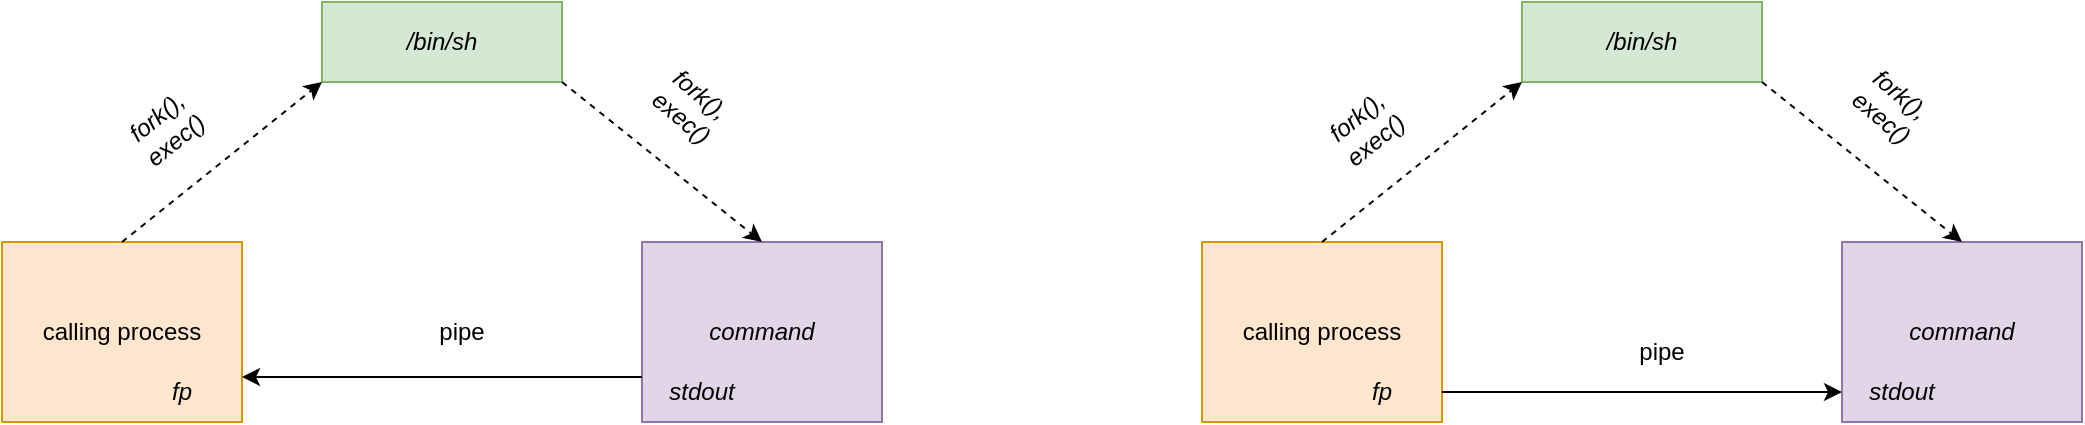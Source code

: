 <mxfile version="27.0.6">
  <diagram name="Page-1" id="7ayj2I0rk5W9dbh292fg">
    <mxGraphModel dx="1426" dy="790" grid="1" gridSize="10" guides="1" tooltips="1" connect="1" arrows="1" fold="1" page="1" pageScale="1" pageWidth="850" pageHeight="1100" math="0" shadow="0">
      <root>
        <mxCell id="0" />
        <mxCell id="1" parent="0" />
        <mxCell id="MxzqCdwi-qSanjnbXT9f-1" value="calling process" style="rounded=0;whiteSpace=wrap;html=1;fillColor=#ffe6cc;strokeColor=#d79b00;" vertex="1" parent="1">
          <mxGeometry x="40" y="280" width="120" height="90" as="geometry" />
        </mxCell>
        <mxCell id="MxzqCdwi-qSanjnbXT9f-2" value="&lt;i&gt;/bin/sh&lt;/i&gt;" style="rounded=0;whiteSpace=wrap;html=1;fillColor=#d5e8d4;strokeColor=#82b366;" vertex="1" parent="1">
          <mxGeometry x="200" y="160" width="120" height="40" as="geometry" />
        </mxCell>
        <mxCell id="MxzqCdwi-qSanjnbXT9f-3" value="&lt;i&gt;command&lt;/i&gt;" style="rounded=0;whiteSpace=wrap;html=1;fillColor=#e1d5e7;strokeColor=#9673a6;" vertex="1" parent="1">
          <mxGeometry x="360" y="280" width="120" height="90" as="geometry" />
        </mxCell>
        <mxCell id="MxzqCdwi-qSanjnbXT9f-4" value="" style="endArrow=classic;html=1;rounded=0;exitX=0.5;exitY=0;exitDx=0;exitDy=0;entryX=0;entryY=1;entryDx=0;entryDy=0;dashed=1;" edge="1" parent="1" source="MxzqCdwi-qSanjnbXT9f-1" target="MxzqCdwi-qSanjnbXT9f-2">
          <mxGeometry width="50" height="50" relative="1" as="geometry">
            <mxPoint x="440" y="440" as="sourcePoint" />
            <mxPoint x="490" y="390" as="targetPoint" />
          </mxGeometry>
        </mxCell>
        <mxCell id="MxzqCdwi-qSanjnbXT9f-5" value="" style="endArrow=classic;html=1;rounded=0;exitX=1;exitY=1;exitDx=0;exitDy=0;entryX=0.5;entryY=0;entryDx=0;entryDy=0;dashed=1;" edge="1" parent="1" source="MxzqCdwi-qSanjnbXT9f-2" target="MxzqCdwi-qSanjnbXT9f-3">
          <mxGeometry width="50" height="50" relative="1" as="geometry">
            <mxPoint x="440" y="440" as="sourcePoint" />
            <mxPoint x="490" y="390" as="targetPoint" />
          </mxGeometry>
        </mxCell>
        <mxCell id="MxzqCdwi-qSanjnbXT9f-6" value="" style="endArrow=classic;html=1;rounded=0;entryX=1;entryY=0.75;entryDx=0;entryDy=0;exitX=0;exitY=0.75;exitDx=0;exitDy=0;" edge="1" parent="1" source="MxzqCdwi-qSanjnbXT9f-3" target="MxzqCdwi-qSanjnbXT9f-1">
          <mxGeometry width="50" height="50" relative="1" as="geometry">
            <mxPoint x="440" y="440" as="sourcePoint" />
            <mxPoint x="490" y="390" as="targetPoint" />
          </mxGeometry>
        </mxCell>
        <mxCell id="MxzqCdwi-qSanjnbXT9f-7" value="&lt;i&gt;stdout&lt;/i&gt;" style="text;html=1;align=center;verticalAlign=middle;whiteSpace=wrap;rounded=0;" vertex="1" parent="1">
          <mxGeometry x="360" y="340" width="60" height="30" as="geometry" />
        </mxCell>
        <mxCell id="MxzqCdwi-qSanjnbXT9f-8" value="&lt;i&gt;fp&lt;/i&gt;" style="text;html=1;align=center;verticalAlign=middle;whiteSpace=wrap;rounded=0;" vertex="1" parent="1">
          <mxGeometry x="100" y="340" width="60" height="30" as="geometry" />
        </mxCell>
        <mxCell id="MxzqCdwi-qSanjnbXT9f-9" value="&lt;i&gt;fork(),&lt;br&gt;exec()&lt;/i&gt;" style="text;html=1;align=center;verticalAlign=middle;whiteSpace=wrap;rounded=0;rotation=-39;" vertex="1" parent="1">
          <mxGeometry x="86.97" y="201.47" width="70" height="43.15" as="geometry" />
        </mxCell>
        <mxCell id="MxzqCdwi-qSanjnbXT9f-10" value="&lt;i&gt;fork(),&lt;br&gt;exec()&lt;/i&gt;" style="text;html=1;align=center;verticalAlign=middle;whiteSpace=wrap;rounded=0;rotation=40;" vertex="1" parent="1">
          <mxGeometry x="349.998" y="189.998" width="70" height="43.15" as="geometry" />
        </mxCell>
        <mxCell id="MxzqCdwi-qSanjnbXT9f-11" value="pipe" style="text;html=1;align=center;verticalAlign=middle;whiteSpace=wrap;rounded=0;" vertex="1" parent="1">
          <mxGeometry x="240" y="310" width="60" height="30" as="geometry" />
        </mxCell>
        <mxCell id="MxzqCdwi-qSanjnbXT9f-12" value="calling process" style="rounded=0;whiteSpace=wrap;html=1;fillColor=#ffe6cc;strokeColor=#d79b00;" vertex="1" parent="1">
          <mxGeometry x="640" y="280" width="120" height="90" as="geometry" />
        </mxCell>
        <mxCell id="MxzqCdwi-qSanjnbXT9f-13" value="&lt;i&gt;/bin/sh&lt;/i&gt;" style="rounded=0;whiteSpace=wrap;html=1;fillColor=#d5e8d4;strokeColor=#82b366;" vertex="1" parent="1">
          <mxGeometry x="800" y="160" width="120" height="40" as="geometry" />
        </mxCell>
        <mxCell id="MxzqCdwi-qSanjnbXT9f-14" value="&lt;i&gt;command&lt;/i&gt;" style="rounded=0;whiteSpace=wrap;html=1;fillColor=#e1d5e7;strokeColor=#9673a6;" vertex="1" parent="1">
          <mxGeometry x="960" y="280" width="120" height="90" as="geometry" />
        </mxCell>
        <mxCell id="MxzqCdwi-qSanjnbXT9f-15" value="" style="endArrow=classic;html=1;rounded=0;exitX=0.5;exitY=0;exitDx=0;exitDy=0;entryX=0;entryY=1;entryDx=0;entryDy=0;dashed=1;" edge="1" parent="1" source="MxzqCdwi-qSanjnbXT9f-12" target="MxzqCdwi-qSanjnbXT9f-13">
          <mxGeometry width="50" height="50" relative="1" as="geometry">
            <mxPoint x="1040" y="440" as="sourcePoint" />
            <mxPoint x="1090" y="390" as="targetPoint" />
          </mxGeometry>
        </mxCell>
        <mxCell id="MxzqCdwi-qSanjnbXT9f-16" value="" style="endArrow=classic;html=1;rounded=0;exitX=1;exitY=1;exitDx=0;exitDy=0;entryX=0.5;entryY=0;entryDx=0;entryDy=0;dashed=1;" edge="1" parent="1" source="MxzqCdwi-qSanjnbXT9f-13" target="MxzqCdwi-qSanjnbXT9f-14">
          <mxGeometry width="50" height="50" relative="1" as="geometry">
            <mxPoint x="1040" y="440" as="sourcePoint" />
            <mxPoint x="1090" y="390" as="targetPoint" />
          </mxGeometry>
        </mxCell>
        <mxCell id="MxzqCdwi-qSanjnbXT9f-18" value="&lt;i&gt;stdout&lt;/i&gt;" style="text;html=1;align=center;verticalAlign=middle;whiteSpace=wrap;rounded=0;" vertex="1" parent="1">
          <mxGeometry x="960" y="340" width="60" height="30" as="geometry" />
        </mxCell>
        <mxCell id="MxzqCdwi-qSanjnbXT9f-19" value="&lt;i&gt;fp&lt;/i&gt;" style="text;html=1;align=center;verticalAlign=middle;whiteSpace=wrap;rounded=0;" vertex="1" parent="1">
          <mxGeometry x="700" y="340" width="60" height="30" as="geometry" />
        </mxCell>
        <mxCell id="MxzqCdwi-qSanjnbXT9f-20" value="&lt;i&gt;fork(),&lt;br&gt;exec()&lt;/i&gt;" style="text;html=1;align=center;verticalAlign=middle;whiteSpace=wrap;rounded=0;rotation=-39;" vertex="1" parent="1">
          <mxGeometry x="686.97" y="201.47" width="70" height="43.15" as="geometry" />
        </mxCell>
        <mxCell id="MxzqCdwi-qSanjnbXT9f-21" value="&lt;i&gt;fork(),&lt;br&gt;exec()&lt;/i&gt;" style="text;html=1;align=center;verticalAlign=middle;whiteSpace=wrap;rounded=0;rotation=40;" vertex="1" parent="1">
          <mxGeometry x="949.998" y="189.998" width="70" height="43.15" as="geometry" />
        </mxCell>
        <mxCell id="MxzqCdwi-qSanjnbXT9f-22" value="pipe" style="text;html=1;align=center;verticalAlign=middle;whiteSpace=wrap;rounded=0;" vertex="1" parent="1">
          <mxGeometry x="840" y="320" width="60" height="30" as="geometry" />
        </mxCell>
        <mxCell id="MxzqCdwi-qSanjnbXT9f-23" value="" style="endArrow=classic;html=1;rounded=0;entryX=0;entryY=0.5;entryDx=0;entryDy=0;exitX=1;exitY=0.5;exitDx=0;exitDy=0;" edge="1" parent="1" source="MxzqCdwi-qSanjnbXT9f-19" target="MxzqCdwi-qSanjnbXT9f-18">
          <mxGeometry width="50" height="50" relative="1" as="geometry">
            <mxPoint x="600" y="440" as="sourcePoint" />
            <mxPoint x="650" y="390" as="targetPoint" />
          </mxGeometry>
        </mxCell>
      </root>
    </mxGraphModel>
  </diagram>
</mxfile>

